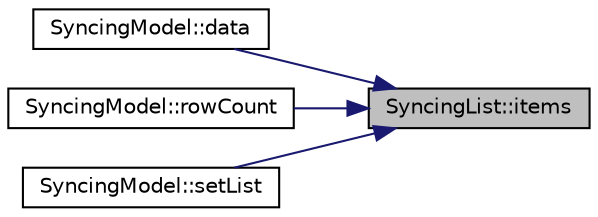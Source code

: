 digraph "SyncingList::items"
{
 // INTERACTIVE_SVG=YES
 // LATEX_PDF_SIZE
  edge [fontname="Helvetica",fontsize="10",labelfontname="Helvetica",labelfontsize="10"];
  node [fontname="Helvetica",fontsize="10",shape=record];
  rankdir="RL";
  Node17 [label="SyncingList::items",height=0.2,width=0.4,color="black", fillcolor="grey75", style="filled", fontcolor="black",tooltip=" "];
  Node17 -> Node18 [dir="back",color="midnightblue",fontsize="10",style="solid",fontname="Helvetica"];
  Node18 [label="SyncingModel::data",height=0.2,width=0.4,color="black", fillcolor="white", style="filled",URL="$class_syncing_model.html#ac99c5d1764781a9fab1e2e10d8951b84",tooltip=" "];
  Node17 -> Node19 [dir="back",color="midnightblue",fontsize="10",style="solid",fontname="Helvetica"];
  Node19 [label="SyncingModel::rowCount",height=0.2,width=0.4,color="black", fillcolor="white", style="filled",URL="$class_syncing_model.html#a3d872d6a6c7c99260f24c6c5afcce618",tooltip=" "];
  Node17 -> Node20 [dir="back",color="midnightblue",fontsize="10",style="solid",fontname="Helvetica"];
  Node20 [label="SyncingModel::setList",height=0.2,width=0.4,color="black", fillcolor="white", style="filled",URL="$class_syncing_model.html#add18cf1183b388f17c552db42bb09edc",tooltip=" "];
}
